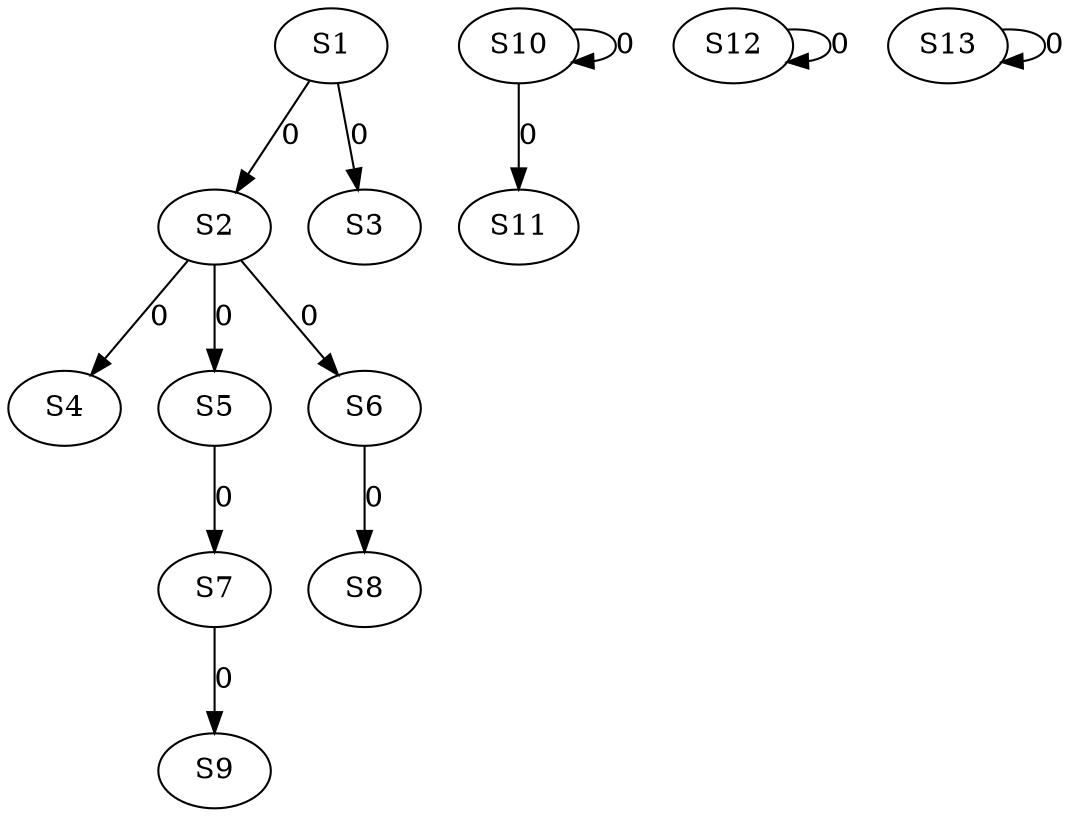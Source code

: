 strict digraph {
	S1 -> S2 [ label = 0 ];
	S1 -> S3 [ label = 0 ];
	S2 -> S4 [ label = 0 ];
	S2 -> S5 [ label = 0 ];
	S2 -> S6 [ label = 0 ];
	S5 -> S7 [ label = 0 ];
	S6 -> S8 [ label = 0 ];
	S7 -> S9 [ label = 0 ];
	S10 -> S10 [ label = 0 ];
	S10 -> S11 [ label = 0 ];
	S12 -> S12 [ label = 0 ];
	S13 -> S13 [ label = 0 ];
}